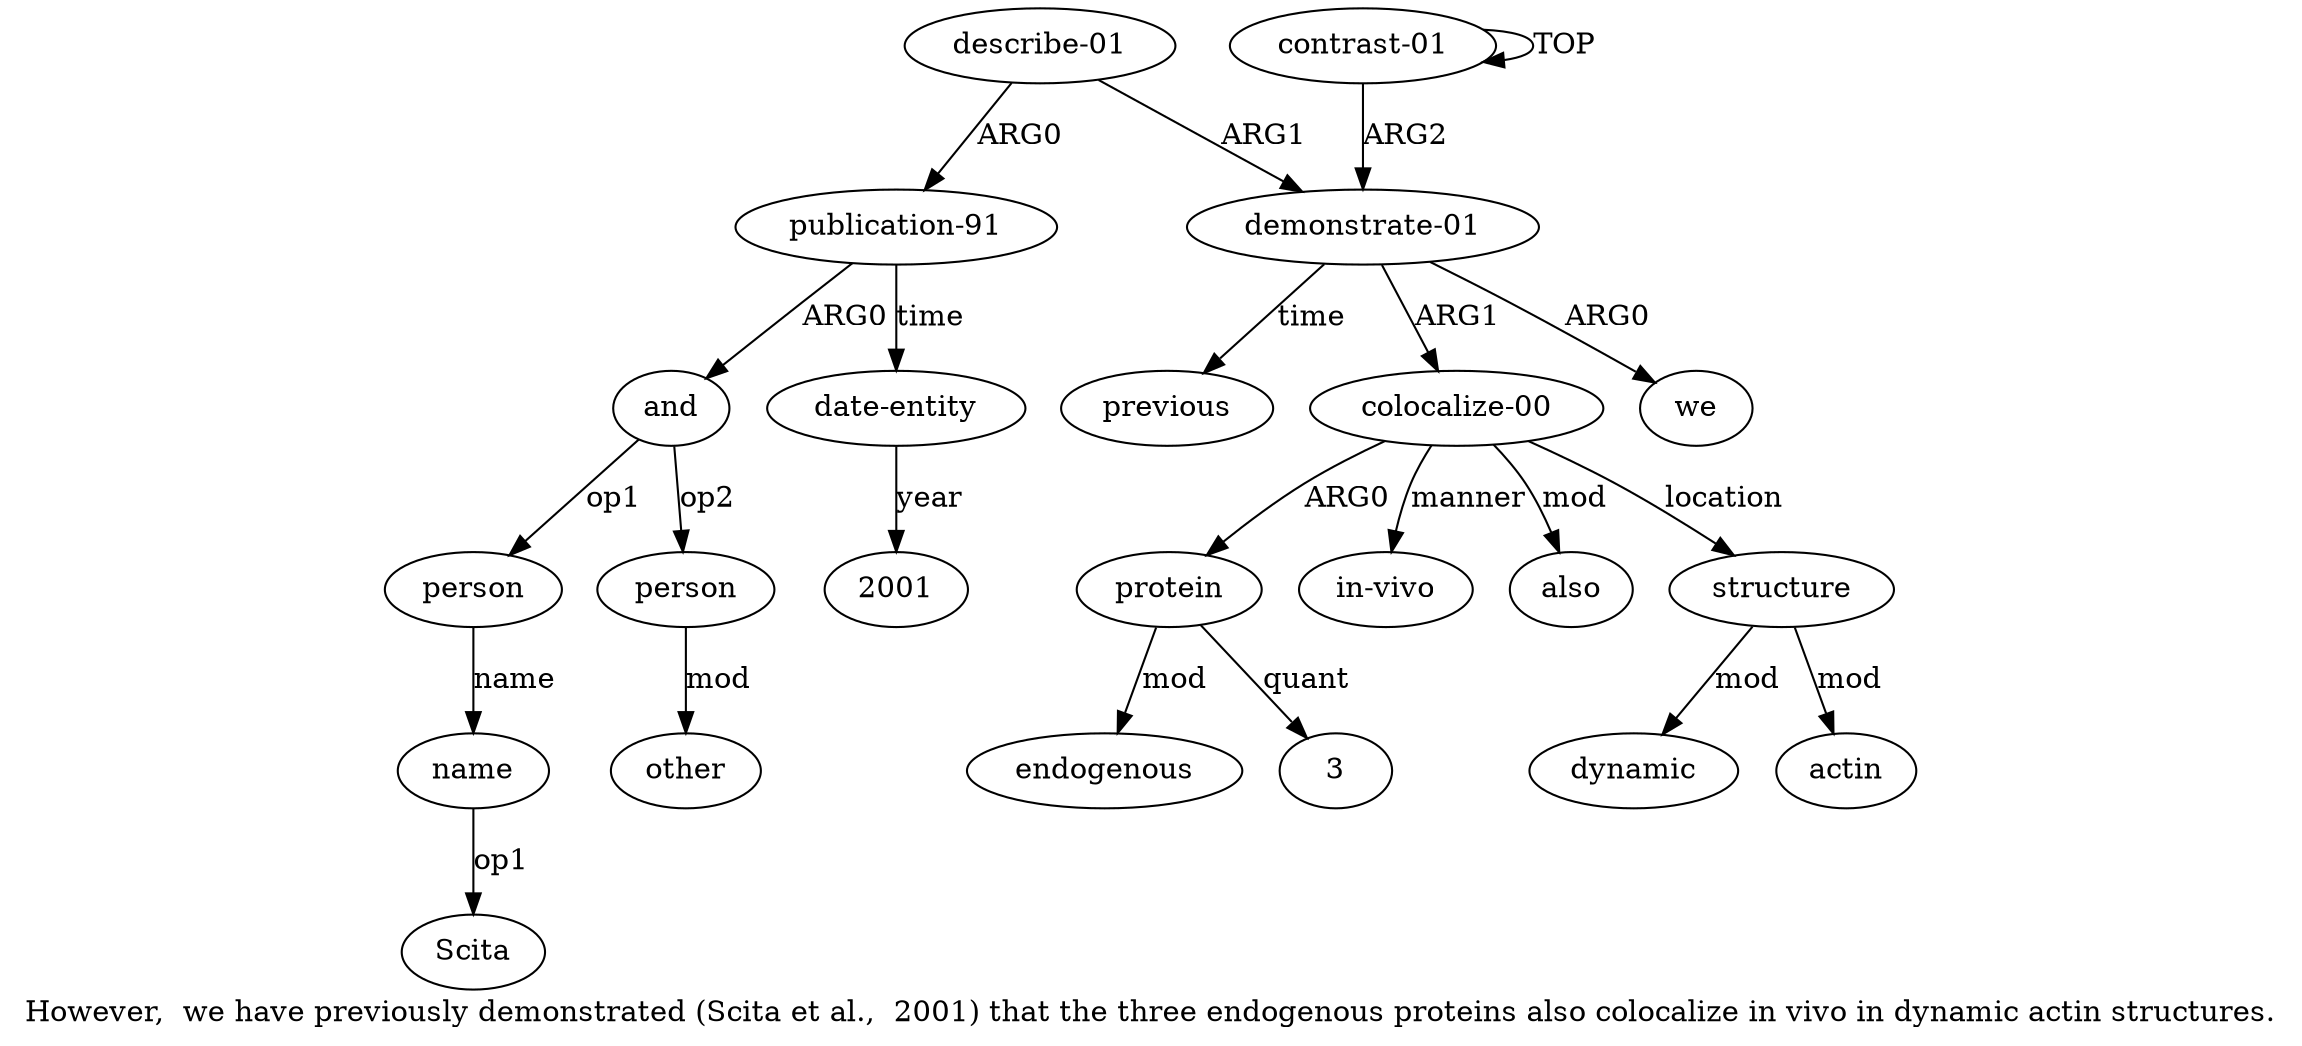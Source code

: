 digraph  {
	graph [label="However,  we have previously demonstrated (Scita et al.,  2001) that the three endogenous proteins also colocalize in vivo in dynamic \
actin structures."];
	node [label="\N"];
	a9	 [color=black,
		gold_ind=9,
		gold_label=dynamic,
		label=dynamic,
		test_ind=9,
		test_label=dynamic];
	a15	 [color=black,
		gold_ind=15,
		gold_label=person,
		label=person,
		test_ind=15,
		test_label=person];
	a16	 [color=black,
		gold_ind=16,
		gold_label=name,
		label=name,
		test_ind=16,
		test_label=name];
	a15 -> a16 [key=0,
	color=black,
	gold_label=name,
	label=name,
	test_label=name];
a14 [color=black,
	gold_ind=14,
	gold_label=and,
	label=and,
	test_ind=14,
	test_label=and];
a14 -> a15 [key=0,
color=black,
gold_label=op1,
label=op1,
test_label=op1];
a17 [color=black,
gold_ind=17,
gold_label=person,
label=person,
test_ind=17,
test_label=person];
a14 -> a17 [key=0,
color=black,
gold_label=op2,
label=op2,
test_label=op2];
a18 [color=black,
gold_ind=18,
gold_label=other,
label=other,
test_ind=18,
test_label=other];
a17 -> a18 [key=0,
color=black,
gold_label=mod,
label=mod,
test_label=mod];
"a16 Scita" [color=black,
gold_ind=-1,
gold_label=Scita,
label=Scita,
test_ind=-1,
test_label=Scita];
a16 -> "a16 Scita" [key=0,
color=black,
gold_label=op1,
label=op1,
test_label=op1];
a11 [color=black,
gold_ind=11,
gold_label=previous,
label=previous,
test_ind=11,
test_label=previous];
a10 [color=black,
gold_ind=10,
gold_label=actin,
label=actin,
test_ind=10,
test_label=actin];
a13 [color=black,
gold_ind=13,
gold_label="publication-91",
label="publication-91",
test_ind=13,
test_label="publication-91"];
a13 -> a14 [key=0,
color=black,
gold_label=ARG0,
label=ARG0,
test_label=ARG0];
a19 [color=black,
gold_ind=19,
gold_label="date-entity",
label="date-entity",
test_ind=19,
test_label="date-entity"];
a13 -> a19 [key=0,
color=black,
gold_label=time,
label=time,
test_label=time];
a12 [color=black,
gold_ind=12,
gold_label="describe-01",
label="describe-01",
test_ind=12,
test_label="describe-01"];
a12 -> a13 [key=0,
color=black,
gold_label=ARG0,
label=ARG0,
test_label=ARG0];
a1 [color=black,
gold_ind=1,
gold_label="demonstrate-01",
label="demonstrate-01",
test_ind=1,
test_label="demonstrate-01"];
a12 -> a1 [key=0,
color=black,
gold_label=ARG1,
label=ARG1,
test_label=ARG1];
"a19 2001" [color=black,
gold_ind=-1,
gold_label=2001,
label=2001,
test_ind=-1,
test_label=2001];
a19 -> "a19 2001" [key=0,
color=black,
gold_label=year,
label=year,
test_label=year];
a1 -> a11 [key=0,
color=black,
gold_label=time,
label=time,
test_label=time];
a3 [color=black,
gold_ind=3,
gold_label="colocalize-00",
label="colocalize-00",
test_ind=3,
test_label="colocalize-00"];
a1 -> a3 [key=0,
color=black,
gold_label=ARG1,
label=ARG1,
test_label=ARG1];
a2 [color=black,
gold_ind=2,
gold_label=we,
label=we,
test_ind=2,
test_label=we];
a1 -> a2 [key=0,
color=black,
gold_label=ARG0,
label=ARG0,
test_label=ARG0];
a0 [color=black,
gold_ind=0,
gold_label="contrast-01",
label="contrast-01",
test_ind=0,
test_label="contrast-01"];
a0 -> a1 [key=0,
color=black,
gold_label=ARG2,
label=ARG2,
test_label=ARG2];
a0 -> a0 [key=0,
color=black,
gold_label=TOP,
label=TOP,
test_label=TOP];
a4 [color=black,
gold_ind=4,
gold_label=protein,
label=protein,
test_ind=4,
test_label=protein];
a3 -> a4 [key=0,
color=black,
gold_label=ARG0,
label=ARG0,
test_label=ARG0];
a7 [color=black,
gold_ind=7,
gold_label="in-vivo",
label="in-vivo",
test_ind=7,
test_label="in-vivo"];
a3 -> a7 [key=0,
color=black,
gold_label=manner,
label=manner,
test_label=manner];
a6 [color=black,
gold_ind=6,
gold_label=also,
label=also,
test_ind=6,
test_label=also];
a3 -> a6 [key=0,
color=black,
gold_label=mod,
label=mod,
test_label=mod];
a8 [color=black,
gold_ind=8,
gold_label=structure,
label=structure,
test_ind=8,
test_label=structure];
a3 -> a8 [key=0,
color=black,
gold_label=location,
label=location,
test_label=location];
a5 [color=black,
gold_ind=5,
gold_label=endogenous,
label=endogenous,
test_ind=5,
test_label=endogenous];
a4 -> a5 [key=0,
color=black,
gold_label=mod,
label=mod,
test_label=mod];
"a4 3" [color=black,
gold_ind=-1,
gold_label=3,
label=3,
test_ind=-1,
test_label=3];
a4 -> "a4 3" [key=0,
color=black,
gold_label=quant,
label=quant,
test_label=quant];
a8 -> a9 [key=0,
color=black,
gold_label=mod,
label=mod,
test_label=mod];
a8 -> a10 [key=0,
color=black,
gold_label=mod,
label=mod,
test_label=mod];
}
